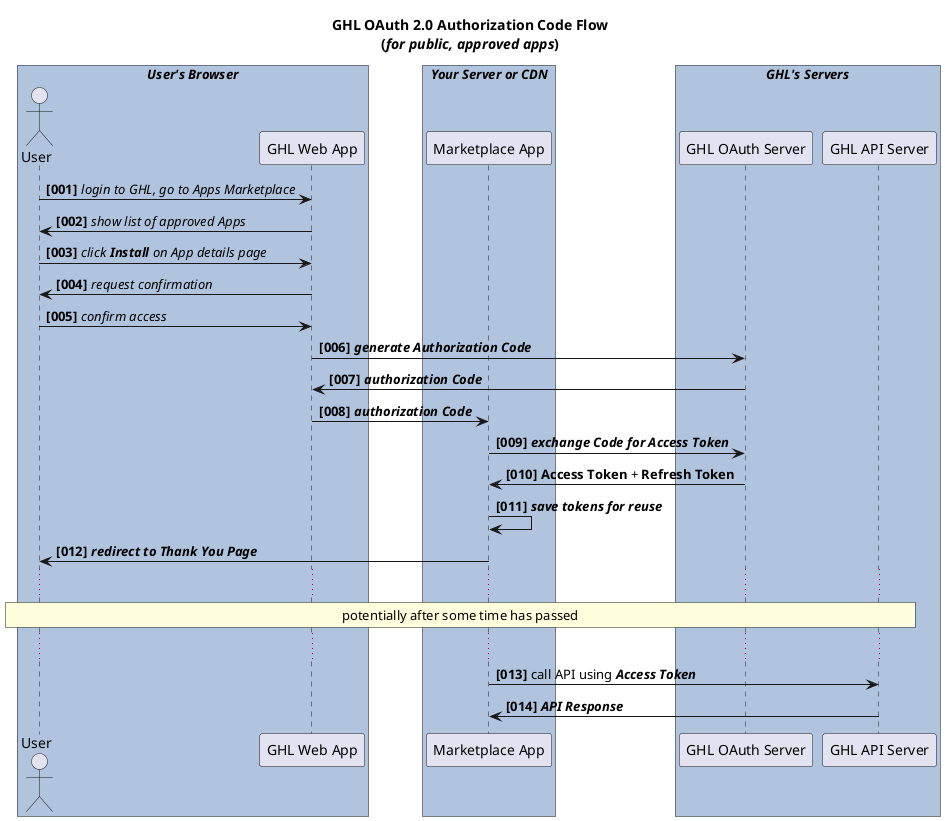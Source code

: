 @startuml "GHL OAuth 2.0 Authorization Code Flow for Public Apps"

title GHL OAuth 2.0 Authorization Code Flow\n(//for public, approved apps//)

box "//User's Browser//" #LightSteelBlue
actor User as U
participant "GHL Web App" as W
end box

box "//Your Server or CDN//" #LightSteelBlue
participant "Marketplace App" as C
end box

box "//GHL's Servers//" #LightSteelBlue
participant "GHL OAuth Server" as AS
participant "GHL API Server" as RS
end box

autonumber "<b>[000]"
U  ->  W: //login to GHL, go to Apps Marketplace//
U  <-  W: //show list of approved Apps//
U  ->  W: //click **Install** on App details page//
U  <-  W: //request confirmation//
U  ->  W: //confirm access//

W  -> AS: //**generate Authorization Code**//
W  <- AS: //**authorization Code**//
W  ->  C: //**authorization Code**//

C  -> AS: //**exchange Code for Access Token**//
AS ->  C: **Access Token** + **Refresh Token**
C  ->  C: //**save tokens for reuse**//
U  <-  C: //**redirect to Thank You Page**//

...

rnote across
  potentially after some time has passed
end note

...

C  -> RS: call API using //**Access Token**//
RS ->  C: //**API Response**//

@enduml


